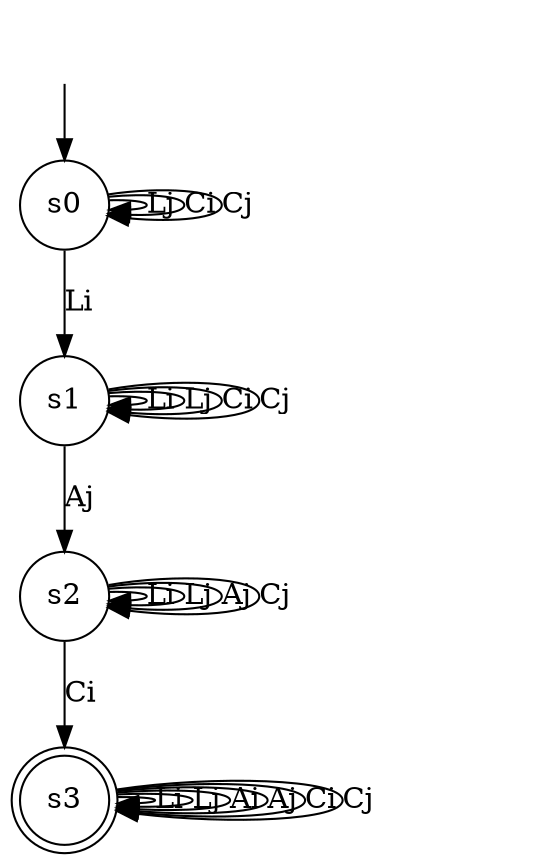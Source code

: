 digraph "output/spec_dfa" {
s0 [label=s0, shape=circle];
s1 [label=s1, shape=circle];
s2 [label=s2, shape=circle];
s3 [label=s3, shape=doublecircle];
s0 -> s0  [label=Lj];
s0 -> s0  [label=Ci];
s0 -> s0  [label=Cj];
s0 -> s1  [label=Li];
s1 -> s1  [label=Li];
s1 -> s1  [label=Lj];
s1 -> s1  [label=Ci];
s1 -> s1  [label=Cj];
s1 -> s2  [label=Aj];
s2 -> s2  [label=Li];
s2 -> s2  [label=Lj];
s2 -> s2  [label=Aj];
s2 -> s2  [label=Cj];
s2 -> s3  [label=Ci];
s3 -> s3  [label=Li];
s3 -> s3  [label=Lj];
s3 -> s3  [label=Ai];
s3 -> s3  [label=Aj];
s3 -> s3  [label=Ci];
s3 -> s3  [label=Cj];


__start0 [label="", shape=none];
__start0 -> s0  [label=""];
}
